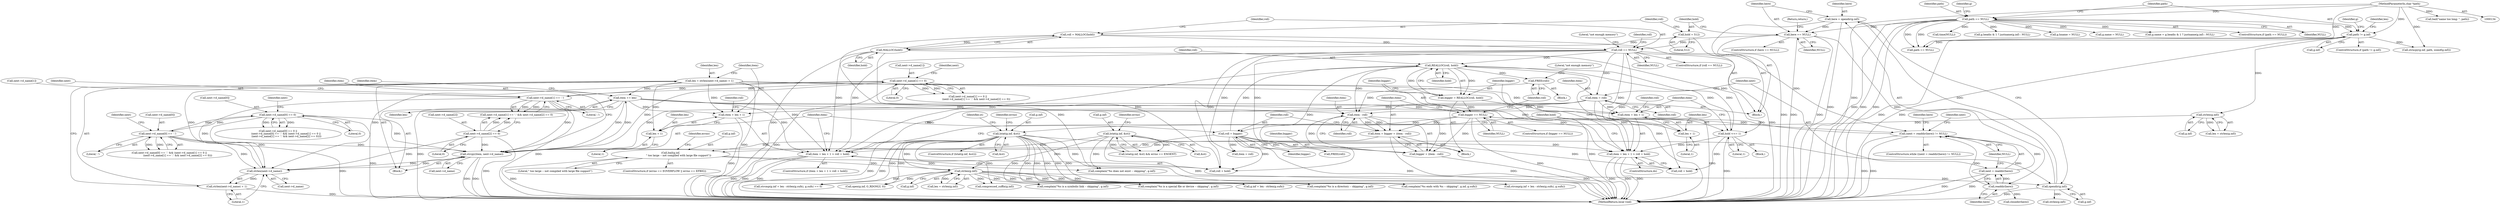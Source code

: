 digraph "0_pigz_fdad1406b3ec809f4954ff7cdf9e99eb18c2458f@API" {
"1000483" [label="(Call,len = strlen(next->d_name) + 1)"];
"1000486" [label="(Call,strlen(next->d_name))"];
"1000460" [label="(Call,next->d_name[1] == 0)"];
"1000468" [label="(Call,next->d_name[1] == '.')"];
"1000475" [label="(Call,next->d_name[2] == 0)"];
"1000444" [label="(Call,next->d_name[0] == 0)"];
"1000452" [label="(Call,next->d_name[0] == '.')"];
"1000541" [label="(Call,strcpy(item, next->d_name))"];
"1000531" [label="(Call,item = bigger + (item - roll))"];
"1000522" [label="(Call,bigger == NULL)"];
"1000516" [label="(Call,bigger = REALLOC(roll, hold))"];
"1000518" [label="(Call,REALLOC(roll, hold))"];
"1000538" [label="(Call,roll = bigger)"];
"1000421" [label="(Call,roll == NULL)"];
"1000416" [label="(Call,roll = MALLOC(hold))"];
"1000418" [label="(Call,MALLOC(hold))"];
"1000413" [label="(Call,hold = 512)"];
"1000409" [label="(Call,here == NULL)"];
"1000402" [label="(Call,here = opendir(g.inf))"];
"1000404" [label="(Call,opendir(g.inf))"];
"1000232" [label="(Call,lstat(g.inf, &st))"];
"1000227" [label="(Call,strlen(g.inf))"];
"1000196" [label="(Call,path != g.inf)"];
"1000148" [label="(Call,path == NULL)"];
"1000135" [label="(MethodParameterIn,char *path)"];
"1000304" [label="(Call,strlen(g.inf))"];
"1000281" [label="(Call,bail(g.inf,\n                    \" too large -- not compiled with large file support\"))"];
"1000264" [label="(Call,lstat(g.inf, &st))"];
"1000504" [label="(Call,hold <<= 1)"];
"1000435" [label="(Call,(next = readdir(here)) != NULL)"];
"1000436" [label="(Call,next = readdir(here))"];
"1000438" [label="(Call,readdir(here))"];
"1000535" [label="(Call,item - roll)"];
"1000431" [label="(Call,item = roll)"];
"1000546" [label="(Call,item += len)"];
"1000483" [label="(Call,len = strlen(next->d_name) + 1)"];
"1000526" [label="(Call,FREE(roll))"];
"1000492" [label="(Call,item + len + 1 > roll + hold)"];
"1000493" [label="(Call,item + len + 1)"];
"1000495" [label="(Call,len + 1)"];
"1000507" [label="(Call,item + len + 1 > roll + hold)"];
"1000508" [label="(Call,item + len + 1)"];
"1000510" [label="(Call,len + 1)"];
"1000485" [label="(Call,strlen(next->d_name) + 1)"];
"1000533" [label="(Call,bigger + (item - roll))"];
"1000538" [label="(Call,roll = bigger)"];
"1000281" [label="(Call,bail(g.inf,\n                    \" too large -- not compiled with large file support\"))"];
"1000782" [label="(Call,g.headis & 1 ? justname(g.inf) : NULL)"];
"1000458" [label="(Literal,'.')"];
"1000695" [label="(Call,g.inf + len - strlen(g.sufx))"];
"1000410" [label="(Identifier,here)"];
"1000222" [label="(Call,bail(\"name too long: \", path))"];
"1000273" [label="(ControlStructure,if (errno == EOVERFLOW || errno == EFBIG))"];
"1000461" [label="(Call,next->d_name[1])"];
"1000421" [label="(Call,roll == NULL)"];
"1000739" [label="(Call,compressed_suffix(g.inf))"];
"1000483" [label="(Call,len = strlen(next->d_name) + 1)"];
"1000439" [label="(Identifier,here)"];
"1000486" [label="(Call,strlen(next->d_name))"];
"1000532" [label="(Identifier,item)"];
"1000425" [label="(Literal,\"not enough memory\")"];
"1000693" [label="(Call,strcmp(g.inf + len - strlen(g.sufx), g.sufx) == 0)"];
"1000443" [label="(Call,next->d_name[0] == 0 ||\n                    (next->d_name[0] == '.' && (next->d_name[1] == 0 ||\n                     (next->d_name[1] == '.' && next->d_name[2] == 0))))"];
"1000519" [label="(Identifier,roll)"];
"1000285" [label="(Literal,\" too large -- not compiled with large file support\")"];
"1000481" [label="(Literal,0)"];
"1000535" [label="(Call,item - roll)"];
"1000445" [label="(Call,next->d_name[0])"];
"1000302" [label="(Call,len = strlen(g.inf))"];
"1000231" [label="(ControlStructure,if (lstat(g.inf, &st)))"];
"1000520" [label="(Identifier,hold)"];
"1000506" [label="(Literal,1)"];
"1000537" [label="(Identifier,roll)"];
"1000432" [label="(Identifier,item)"];
"1000202" [label="(Call,strncpy(g.inf, path, sizeof(g.inf)))"];
"1000440" [label="(Identifier,NULL)"];
"1000529" [label="(Literal,\"not enough memory\")"];
"1000513" [label="(Call,roll + hold)"];
"1000227" [label="(Call,strlen(g.inf))"];
"1000539" [label="(Identifier,roll)"];
"1000287" [label="(Identifier,errno)"];
"1000271" [label="(Identifier,errno)"];
"1000516" [label="(Call,bigger = REALLOC(roll, hold))"];
"1000435" [label="(Call,(next = readdir(here)) != NULL)"];
"1000413" [label="(Call,hold = 512)"];
"1000606" [label="(Call,item = roll)"];
"1000431" [label="(Call,item = roll)"];
"1000471" [label="(Identifier,next)"];
"1000232" [label="(Call,lstat(g.inf, &st))"];
"1000514" [label="(Identifier,roll)"];
"1000521" [label="(ControlStructure,if (bigger == NULL))"];
"1000304" [label="(Call,strlen(g.inf))"];
"1000563" [label="(Call,strlen(g.inf))"];
"1000547" [label="(Identifier,item)"];
"1000811" [label="(Call,g.hname = NULL)"];
"1000412" [label="(Return,return;)"];
"1000282" [label="(Call,g.inf)"];
"1000263" [label="(Call,lstat(g.inf, &st) && errno == ENOENT)"];
"1000534" [label="(Identifier,bigger)"];
"1000415" [label="(Literal,512)"];
"1000526" [label="(Call,FREE(roll))"];
"1000404" [label="(Call,opendir(g.inf))"];
"1000333" [label="(Call,complain(\"%s is a special file or device -- skipping\", g.inf))"];
"1000459" [label="(Call,next->d_name[1] == 0 ||\n                     (next->d_name[1] == '.' && next->d_name[2] == 0))"];
"1000960" [label="(Call,path == NULL)"];
"1000419" [label="(Identifier,hold)"];
"1000450" [label="(Literal,0)"];
"1000508" [label="(Call,item + len + 1)"];
"1000710" [label="(Call,complain(\"%s ends with %s -- skipping\", g.inf, g.sufx))"];
"1000493" [label="(Call,item + len + 1)"];
"1001438" [label="(MethodReturn,local void)"];
"1000162" [label="(Call,g.name = NULL)"];
"1000135" [label="(MethodParameterIn,char *path)"];
"1000204" [label="(Identifier,g)"];
"1000429" [label="(Identifier,roll)"];
"1000778" [label="(Call,g.name = g.headis & 1 ? justname(g.inf) : NULL)"];
"1000497" [label="(Literal,1)"];
"1000504" [label="(Call,hold <<= 1)"];
"1000554" [label="(Identifier,here)"];
"1000533" [label="(Call,bigger + (item - roll))"];
"1000455" [label="(Identifier,next)"];
"1000417" [label="(Identifier,roll)"];
"1000453" [label="(Call,next->d_name[0])"];
"1000523" [label="(Identifier,bigger)"];
"1000437" [label="(Identifier,next)"];
"1000147" [label="(ControlStructure,if (path == NULL))"];
"1000548" [label="(Identifier,len)"];
"1000543" [label="(Call,next->d_name)"];
"1000242" [label="(Identifier,errno)"];
"1000463" [label="(Identifier,next)"];
"1000149" [label="(Identifier,path)"];
"1000546" [label="(Call,item += len)"];
"1000402" [label="(Call,here = opendir(g.inf))"];
"1000233" [label="(Call,g.inf)"];
"1000498" [label="(Call,roll + hold)"];
"1000452" [label="(Call,next->d_name[0] == '.')"];
"1000423" [label="(Identifier,NULL)"];
"1000411" [label="(Identifier,NULL)"];
"1000444" [label="(Call,next->d_name[0] == 0)"];
"1000487" [label="(Call,next->d_name)"];
"1000468" [label="(Call,next->d_name[1] == '.')"];
"1000499" [label="(Identifier,roll)"];
"1000510" [label="(Call,len + 1)"];
"1000466" [label="(Literal,0)"];
"1000495" [label="(Call,len + 1)"];
"1000540" [label="(Identifier,bigger)"];
"1000492" [label="(Call,item + len + 1 > roll + hold)"];
"1000416" [label="(Call,roll = MALLOC(hold))"];
"1000478" [label="(Identifier,next)"];
"1000226" [label="(Identifier,len)"];
"1000451" [label="(Call,next->d_name[0] == '.' && (next->d_name[1] == 0 ||\n                     (next->d_name[1] == '.' && next->d_name[2] == 0)))"];
"1000485" [label="(Call,strlen(next->d_name) + 1)"];
"1000496" [label="(Identifier,len)"];
"1000447" [label="(Identifier,next)"];
"1000408" [label="(ControlStructure,if (here == NULL))"];
"1000522" [label="(Call,bigger == NULL)"];
"1000484" [label="(Identifier,len)"];
"1000511" [label="(Identifier,len)"];
"1000236" [label="(Call,&st)"];
"1000264" [label="(Call,lstat(g.inf, &st))"];
"1000469" [label="(Call,next->d_name[1])"];
"1000460" [label="(Call,next->d_name[1] == 0)"];
"1000507" [label="(Call,item + len + 1 > roll + hold)"];
"1000541" [label="(Call,strcpy(item, next->d_name))"];
"1000150" [label="(Identifier,NULL)"];
"1000305" [label="(Call,g.inf)"];
"1000761" [label="(Call,open(g.inf, O_RDONLY, 0))"];
"1000551" [label="(Identifier,item)"];
"1000525" [label="(Block,)"];
"1000268" [label="(Call,&st)"];
"1000296" [label="(Call,complain(\"%s does not exist -- skipping\", g.inf))"];
"1000474" [label="(Literal,'.')"];
"1000475" [label="(Call,next->d_name[2] == 0)"];
"1000265" [label="(Call,g.inf)"];
"1000509" [label="(Identifier,item)"];
"1000518" [label="(Call,REALLOC(roll, hold))"];
"1000433" [label="(Identifier,roll)"];
"1000313" [label="(Identifier,st)"];
"1000197" [label="(Identifier,path)"];
"1000531" [label="(Call,item = bigger + (item - roll))"];
"1000505" [label="(Identifier,hold)"];
"1000491" [label="(ControlStructure,if (item + len + 1 > roll + hold))"];
"1000467" [label="(Call,next->d_name[1] == '.' && next->d_name[2] == 0)"];
"1000358" [label="(Call,complain(\"%s is a symbolic link -- skipping\", g.inf))"];
"1000414" [label="(Identifier,hold)"];
"1000512" [label="(Literal,1)"];
"1000438" [label="(Call,readdir(here))"];
"1000441" [label="(Block,)"];
"1000501" [label="(Block,)"];
"1000148" [label="(Call,path == NULL)"];
"1000490" [label="(Literal,1)"];
"1000422" [label="(Identifier,roll)"];
"1000378" [label="(Call,complain(\"%s is a directory -- skipping\", g.inf))"];
"1000184" [label="(Call,time(NULL))"];
"1000524" [label="(Identifier,NULL)"];
"1000694" [label="(Call,strcmp(g.inf + len - strlen(g.sufx), g.sufx))"];
"1000553" [label="(Call,closedir(here))"];
"1000403" [label="(Identifier,here)"];
"1000420" [label="(ControlStructure,if (roll == NULL))"];
"1000503" [label="(Block,)"];
"1000228" [label="(Call,g.inf)"];
"1000196" [label="(Call,path != g.inf)"];
"1000536" [label="(Identifier,item)"];
"1000418" [label="(Call,MALLOC(hold))"];
"1000669" [label="(Call,FREE(roll))"];
"1000225" [label="(Call,len = strlen(g.inf))"];
"1000409" [label="(Call,here == NULL)"];
"1000502" [label="(ControlStructure,do)"];
"1000517" [label="(Identifier,bigger)"];
"1000195" [label="(ControlStructure,if (path != g.inf))"];
"1000405" [label="(Call,g.inf)"];
"1000527" [label="(Identifier,roll)"];
"1000476" [label="(Call,next->d_name[2])"];
"1000392" [label="(Block,)"];
"1000198" [label="(Call,g.inf)"];
"1000436" [label="(Call,next = readdir(here))"];
"1000494" [label="(Identifier,item)"];
"1000542" [label="(Identifier,item)"];
"1000434" [label="(ControlStructure,while ((next = readdir(here)) != NULL))"];
"1000154" [label="(Identifier,g)"];
"1000483" -> "1000441"  [label="AST: "];
"1000483" -> "1000485"  [label="CFG: "];
"1000484" -> "1000483"  [label="AST: "];
"1000485" -> "1000483"  [label="AST: "];
"1000494" -> "1000483"  [label="CFG: "];
"1000483" -> "1001438"  [label="DDG: "];
"1000486" -> "1000483"  [label="DDG: "];
"1000483" -> "1000492"  [label="DDG: "];
"1000483" -> "1000493"  [label="DDG: "];
"1000483" -> "1000495"  [label="DDG: "];
"1000483" -> "1000507"  [label="DDG: "];
"1000483" -> "1000508"  [label="DDG: "];
"1000483" -> "1000510"  [label="DDG: "];
"1000483" -> "1000546"  [label="DDG: "];
"1000486" -> "1000485"  [label="AST: "];
"1000486" -> "1000487"  [label="CFG: "];
"1000487" -> "1000486"  [label="AST: "];
"1000490" -> "1000486"  [label="CFG: "];
"1000486" -> "1000485"  [label="DDG: "];
"1000460" -> "1000486"  [label="DDG: "];
"1000475" -> "1000486"  [label="DDG: "];
"1000468" -> "1000486"  [label="DDG: "];
"1000444" -> "1000486"  [label="DDG: "];
"1000541" -> "1000486"  [label="DDG: "];
"1000452" -> "1000486"  [label="DDG: "];
"1000486" -> "1000541"  [label="DDG: "];
"1000460" -> "1000459"  [label="AST: "];
"1000460" -> "1000466"  [label="CFG: "];
"1000461" -> "1000460"  [label="AST: "];
"1000466" -> "1000460"  [label="AST: "];
"1000471" -> "1000460"  [label="CFG: "];
"1000459" -> "1000460"  [label="CFG: "];
"1000460" -> "1001438"  [label="DDG: "];
"1000460" -> "1000459"  [label="DDG: "];
"1000460" -> "1000459"  [label="DDG: "];
"1000468" -> "1000460"  [label="DDG: "];
"1000460" -> "1000468"  [label="DDG: "];
"1000460" -> "1000541"  [label="DDG: "];
"1000468" -> "1000467"  [label="AST: "];
"1000468" -> "1000474"  [label="CFG: "];
"1000469" -> "1000468"  [label="AST: "];
"1000474" -> "1000468"  [label="AST: "];
"1000478" -> "1000468"  [label="CFG: "];
"1000467" -> "1000468"  [label="CFG: "];
"1000468" -> "1001438"  [label="DDG: "];
"1000468" -> "1000467"  [label="DDG: "];
"1000468" -> "1000467"  [label="DDG: "];
"1000468" -> "1000541"  [label="DDG: "];
"1000475" -> "1000467"  [label="AST: "];
"1000475" -> "1000481"  [label="CFG: "];
"1000476" -> "1000475"  [label="AST: "];
"1000481" -> "1000475"  [label="AST: "];
"1000467" -> "1000475"  [label="CFG: "];
"1000475" -> "1001438"  [label="DDG: "];
"1000475" -> "1000467"  [label="DDG: "];
"1000475" -> "1000467"  [label="DDG: "];
"1000475" -> "1000541"  [label="DDG: "];
"1000444" -> "1000443"  [label="AST: "];
"1000444" -> "1000450"  [label="CFG: "];
"1000445" -> "1000444"  [label="AST: "];
"1000450" -> "1000444"  [label="AST: "];
"1000455" -> "1000444"  [label="CFG: "];
"1000443" -> "1000444"  [label="CFG: "];
"1000444" -> "1001438"  [label="DDG: "];
"1000444" -> "1000443"  [label="DDG: "];
"1000444" -> "1000443"  [label="DDG: "];
"1000452" -> "1000444"  [label="DDG: "];
"1000444" -> "1000452"  [label="DDG: "];
"1000444" -> "1000541"  [label="DDG: "];
"1000452" -> "1000451"  [label="AST: "];
"1000452" -> "1000458"  [label="CFG: "];
"1000453" -> "1000452"  [label="AST: "];
"1000458" -> "1000452"  [label="AST: "];
"1000463" -> "1000452"  [label="CFG: "];
"1000451" -> "1000452"  [label="CFG: "];
"1000452" -> "1001438"  [label="DDG: "];
"1000452" -> "1000451"  [label="DDG: "];
"1000452" -> "1000451"  [label="DDG: "];
"1000452" -> "1000541"  [label="DDG: "];
"1000541" -> "1000441"  [label="AST: "];
"1000541" -> "1000543"  [label="CFG: "];
"1000542" -> "1000541"  [label="AST: "];
"1000543" -> "1000541"  [label="AST: "];
"1000547" -> "1000541"  [label="CFG: "];
"1000541" -> "1001438"  [label="DDG: "];
"1000541" -> "1001438"  [label="DDG: "];
"1000531" -> "1000541"  [label="DDG: "];
"1000431" -> "1000541"  [label="DDG: "];
"1000546" -> "1000541"  [label="DDG: "];
"1000541" -> "1000546"  [label="DDG: "];
"1000531" -> "1000501"  [label="AST: "];
"1000531" -> "1000533"  [label="CFG: "];
"1000532" -> "1000531"  [label="AST: "];
"1000533" -> "1000531"  [label="AST: "];
"1000539" -> "1000531"  [label="CFG: "];
"1000531" -> "1001438"  [label="DDG: "];
"1000522" -> "1000531"  [label="DDG: "];
"1000535" -> "1000531"  [label="DDG: "];
"1000535" -> "1000531"  [label="DDG: "];
"1000522" -> "1000521"  [label="AST: "];
"1000522" -> "1000524"  [label="CFG: "];
"1000523" -> "1000522"  [label="AST: "];
"1000524" -> "1000522"  [label="AST: "];
"1000527" -> "1000522"  [label="CFG: "];
"1000532" -> "1000522"  [label="CFG: "];
"1000522" -> "1001438"  [label="DDG: "];
"1000522" -> "1000435"  [label="DDG: "];
"1000516" -> "1000522"  [label="DDG: "];
"1000435" -> "1000522"  [label="DDG: "];
"1000522" -> "1000533"  [label="DDG: "];
"1000522" -> "1000538"  [label="DDG: "];
"1000516" -> "1000501"  [label="AST: "];
"1000516" -> "1000518"  [label="CFG: "];
"1000517" -> "1000516"  [label="AST: "];
"1000518" -> "1000516"  [label="AST: "];
"1000523" -> "1000516"  [label="CFG: "];
"1000516" -> "1001438"  [label="DDG: "];
"1000518" -> "1000516"  [label="DDG: "];
"1000518" -> "1000516"  [label="DDG: "];
"1000518" -> "1000520"  [label="CFG: "];
"1000519" -> "1000518"  [label="AST: "];
"1000520" -> "1000518"  [label="AST: "];
"1000518" -> "1001438"  [label="DDG: "];
"1000518" -> "1000492"  [label="DDG: "];
"1000518" -> "1000498"  [label="DDG: "];
"1000518" -> "1000504"  [label="DDG: "];
"1000538" -> "1000518"  [label="DDG: "];
"1000421" -> "1000518"  [label="DDG: "];
"1000504" -> "1000518"  [label="DDG: "];
"1000518" -> "1000526"  [label="DDG: "];
"1000518" -> "1000535"  [label="DDG: "];
"1000538" -> "1000501"  [label="AST: "];
"1000538" -> "1000540"  [label="CFG: "];
"1000539" -> "1000538"  [label="AST: "];
"1000540" -> "1000538"  [label="AST: "];
"1000542" -> "1000538"  [label="CFG: "];
"1000538" -> "1001438"  [label="DDG: "];
"1000538" -> "1000492"  [label="DDG: "];
"1000538" -> "1000498"  [label="DDG: "];
"1000538" -> "1000507"  [label="DDG: "];
"1000538" -> "1000513"  [label="DDG: "];
"1000538" -> "1000606"  [label="DDG: "];
"1000538" -> "1000669"  [label="DDG: "];
"1000421" -> "1000420"  [label="AST: "];
"1000421" -> "1000423"  [label="CFG: "];
"1000422" -> "1000421"  [label="AST: "];
"1000423" -> "1000421"  [label="AST: "];
"1000425" -> "1000421"  [label="CFG: "];
"1000429" -> "1000421"  [label="CFG: "];
"1000421" -> "1001438"  [label="DDG: "];
"1000416" -> "1000421"  [label="DDG: "];
"1000409" -> "1000421"  [label="DDG: "];
"1000421" -> "1000431"  [label="DDG: "];
"1000421" -> "1000435"  [label="DDG: "];
"1000421" -> "1000492"  [label="DDG: "];
"1000421" -> "1000498"  [label="DDG: "];
"1000421" -> "1000507"  [label="DDG: "];
"1000421" -> "1000513"  [label="DDG: "];
"1000421" -> "1000606"  [label="DDG: "];
"1000421" -> "1000669"  [label="DDG: "];
"1000416" -> "1000392"  [label="AST: "];
"1000416" -> "1000418"  [label="CFG: "];
"1000417" -> "1000416"  [label="AST: "];
"1000418" -> "1000416"  [label="AST: "];
"1000422" -> "1000416"  [label="CFG: "];
"1000416" -> "1001438"  [label="DDG: "];
"1000418" -> "1000416"  [label="DDG: "];
"1000418" -> "1000419"  [label="CFG: "];
"1000419" -> "1000418"  [label="AST: "];
"1000418" -> "1001438"  [label="DDG: "];
"1000413" -> "1000418"  [label="DDG: "];
"1000418" -> "1000492"  [label="DDG: "];
"1000418" -> "1000498"  [label="DDG: "];
"1000418" -> "1000504"  [label="DDG: "];
"1000413" -> "1000392"  [label="AST: "];
"1000413" -> "1000415"  [label="CFG: "];
"1000414" -> "1000413"  [label="AST: "];
"1000415" -> "1000413"  [label="AST: "];
"1000417" -> "1000413"  [label="CFG: "];
"1000409" -> "1000408"  [label="AST: "];
"1000409" -> "1000411"  [label="CFG: "];
"1000410" -> "1000409"  [label="AST: "];
"1000411" -> "1000409"  [label="AST: "];
"1000412" -> "1000409"  [label="CFG: "];
"1000414" -> "1000409"  [label="CFG: "];
"1000409" -> "1001438"  [label="DDG: "];
"1000409" -> "1001438"  [label="DDG: "];
"1000409" -> "1001438"  [label="DDG: "];
"1000402" -> "1000409"  [label="DDG: "];
"1000148" -> "1000409"  [label="DDG: "];
"1000409" -> "1000438"  [label="DDG: "];
"1000402" -> "1000392"  [label="AST: "];
"1000402" -> "1000404"  [label="CFG: "];
"1000403" -> "1000402"  [label="AST: "];
"1000404" -> "1000402"  [label="AST: "];
"1000410" -> "1000402"  [label="CFG: "];
"1000402" -> "1001438"  [label="DDG: "];
"1000404" -> "1000402"  [label="DDG: "];
"1000404" -> "1000405"  [label="CFG: "];
"1000405" -> "1000404"  [label="AST: "];
"1000404" -> "1001438"  [label="DDG: "];
"1000232" -> "1000404"  [label="DDG: "];
"1000304" -> "1000404"  [label="DDG: "];
"1000404" -> "1000563"  [label="DDG: "];
"1000232" -> "1000231"  [label="AST: "];
"1000232" -> "1000236"  [label="CFG: "];
"1000233" -> "1000232"  [label="AST: "];
"1000236" -> "1000232"  [label="AST: "];
"1000242" -> "1000232"  [label="CFG: "];
"1000313" -> "1000232"  [label="CFG: "];
"1000232" -> "1001438"  [label="DDG: "];
"1000232" -> "1001438"  [label="DDG: "];
"1000227" -> "1000232"  [label="DDG: "];
"1000232" -> "1000281"  [label="DDG: "];
"1000232" -> "1000296"  [label="DDG: "];
"1000232" -> "1000304"  [label="DDG: "];
"1000232" -> "1000333"  [label="DDG: "];
"1000232" -> "1000358"  [label="DDG: "];
"1000232" -> "1000378"  [label="DDG: "];
"1000232" -> "1000693"  [label="DDG: "];
"1000232" -> "1000694"  [label="DDG: "];
"1000232" -> "1000695"  [label="DDG: "];
"1000232" -> "1000710"  [label="DDG: "];
"1000232" -> "1000739"  [label="DDG: "];
"1000232" -> "1000761"  [label="DDG: "];
"1000227" -> "1000225"  [label="AST: "];
"1000227" -> "1000228"  [label="CFG: "];
"1000228" -> "1000227"  [label="AST: "];
"1000225" -> "1000227"  [label="CFG: "];
"1000227" -> "1000225"  [label="DDG: "];
"1000196" -> "1000227"  [label="DDG: "];
"1000196" -> "1000195"  [label="AST: "];
"1000196" -> "1000198"  [label="CFG: "];
"1000197" -> "1000196"  [label="AST: "];
"1000198" -> "1000196"  [label="AST: "];
"1000204" -> "1000196"  [label="CFG: "];
"1000226" -> "1000196"  [label="CFG: "];
"1000196" -> "1001438"  [label="DDG: "];
"1000196" -> "1001438"  [label="DDG: "];
"1000148" -> "1000196"  [label="DDG: "];
"1000135" -> "1000196"  [label="DDG: "];
"1000196" -> "1000202"  [label="DDG: "];
"1000196" -> "1000960"  [label="DDG: "];
"1000148" -> "1000147"  [label="AST: "];
"1000148" -> "1000150"  [label="CFG: "];
"1000149" -> "1000148"  [label="AST: "];
"1000150" -> "1000148"  [label="AST: "];
"1000154" -> "1000148"  [label="CFG: "];
"1000197" -> "1000148"  [label="CFG: "];
"1000148" -> "1001438"  [label="DDG: "];
"1000148" -> "1001438"  [label="DDG: "];
"1000148" -> "1001438"  [label="DDG: "];
"1000135" -> "1000148"  [label="DDG: "];
"1000148" -> "1000162"  [label="DDG: "];
"1000148" -> "1000184"  [label="DDG: "];
"1000148" -> "1000778"  [label="DDG: "];
"1000148" -> "1000782"  [label="DDG: "];
"1000148" -> "1000811"  [label="DDG: "];
"1000148" -> "1000960"  [label="DDG: "];
"1000148" -> "1000960"  [label="DDG: "];
"1000135" -> "1000134"  [label="AST: "];
"1000135" -> "1001438"  [label="DDG: "];
"1000135" -> "1000202"  [label="DDG: "];
"1000135" -> "1000222"  [label="DDG: "];
"1000135" -> "1000960"  [label="DDG: "];
"1000304" -> "1000302"  [label="AST: "];
"1000304" -> "1000305"  [label="CFG: "];
"1000305" -> "1000304"  [label="AST: "];
"1000302" -> "1000304"  [label="CFG: "];
"1000304" -> "1000302"  [label="DDG: "];
"1000281" -> "1000304"  [label="DDG: "];
"1000264" -> "1000304"  [label="DDG: "];
"1000304" -> "1000333"  [label="DDG: "];
"1000304" -> "1000358"  [label="DDG: "];
"1000304" -> "1000378"  [label="DDG: "];
"1000304" -> "1000693"  [label="DDG: "];
"1000304" -> "1000694"  [label="DDG: "];
"1000304" -> "1000695"  [label="DDG: "];
"1000304" -> "1000710"  [label="DDG: "];
"1000304" -> "1000739"  [label="DDG: "];
"1000304" -> "1000761"  [label="DDG: "];
"1000281" -> "1000273"  [label="AST: "];
"1000281" -> "1000285"  [label="CFG: "];
"1000282" -> "1000281"  [label="AST: "];
"1000285" -> "1000281"  [label="AST: "];
"1000287" -> "1000281"  [label="CFG: "];
"1000281" -> "1001438"  [label="DDG: "];
"1000264" -> "1000281"  [label="DDG: "];
"1000281" -> "1000296"  [label="DDG: "];
"1000264" -> "1000263"  [label="AST: "];
"1000264" -> "1000268"  [label="CFG: "];
"1000265" -> "1000264"  [label="AST: "];
"1000268" -> "1000264"  [label="AST: "];
"1000271" -> "1000264"  [label="CFG: "];
"1000263" -> "1000264"  [label="CFG: "];
"1000264" -> "1001438"  [label="DDG: "];
"1000264" -> "1000263"  [label="DDG: "];
"1000264" -> "1000263"  [label="DDG: "];
"1000264" -> "1000296"  [label="DDG: "];
"1000504" -> "1000503"  [label="AST: "];
"1000504" -> "1000506"  [label="CFG: "];
"1000505" -> "1000504"  [label="AST: "];
"1000506" -> "1000504"  [label="AST: "];
"1000509" -> "1000504"  [label="CFG: "];
"1000504" -> "1001438"  [label="DDG: "];
"1000504" -> "1000507"  [label="DDG: "];
"1000504" -> "1000513"  [label="DDG: "];
"1000435" -> "1000434"  [label="AST: "];
"1000435" -> "1000440"  [label="CFG: "];
"1000436" -> "1000435"  [label="AST: "];
"1000440" -> "1000435"  [label="AST: "];
"1000447" -> "1000435"  [label="CFG: "];
"1000554" -> "1000435"  [label="CFG: "];
"1000435" -> "1001438"  [label="DDG: "];
"1000435" -> "1001438"  [label="DDG: "];
"1000436" -> "1000435"  [label="DDG: "];
"1000438" -> "1000435"  [label="DDG: "];
"1000436" -> "1000438"  [label="CFG: "];
"1000437" -> "1000436"  [label="AST: "];
"1000438" -> "1000436"  [label="AST: "];
"1000440" -> "1000436"  [label="CFG: "];
"1000436" -> "1001438"  [label="DDG: "];
"1000436" -> "1001438"  [label="DDG: "];
"1000438" -> "1000436"  [label="DDG: "];
"1000438" -> "1000439"  [label="CFG: "];
"1000439" -> "1000438"  [label="AST: "];
"1000438" -> "1000553"  [label="DDG: "];
"1000535" -> "1000533"  [label="AST: "];
"1000535" -> "1000537"  [label="CFG: "];
"1000536" -> "1000535"  [label="AST: "];
"1000537" -> "1000535"  [label="AST: "];
"1000533" -> "1000535"  [label="CFG: "];
"1000535" -> "1000533"  [label="DDG: "];
"1000535" -> "1000533"  [label="DDG: "];
"1000431" -> "1000535"  [label="DDG: "];
"1000546" -> "1000535"  [label="DDG: "];
"1000526" -> "1000535"  [label="DDG: "];
"1000431" -> "1000392"  [label="AST: "];
"1000431" -> "1000433"  [label="CFG: "];
"1000432" -> "1000431"  [label="AST: "];
"1000433" -> "1000431"  [label="AST: "];
"1000437" -> "1000431"  [label="CFG: "];
"1000431" -> "1000492"  [label="DDG: "];
"1000431" -> "1000493"  [label="DDG: "];
"1000431" -> "1000507"  [label="DDG: "];
"1000431" -> "1000508"  [label="DDG: "];
"1000546" -> "1000441"  [label="AST: "];
"1000546" -> "1000548"  [label="CFG: "];
"1000547" -> "1000546"  [label="AST: "];
"1000548" -> "1000546"  [label="AST: "];
"1000551" -> "1000546"  [label="CFG: "];
"1000546" -> "1001438"  [label="DDG: "];
"1000546" -> "1000492"  [label="DDG: "];
"1000546" -> "1000493"  [label="DDG: "];
"1000546" -> "1000507"  [label="DDG: "];
"1000546" -> "1000508"  [label="DDG: "];
"1000526" -> "1000525"  [label="AST: "];
"1000526" -> "1000527"  [label="CFG: "];
"1000527" -> "1000526"  [label="AST: "];
"1000529" -> "1000526"  [label="CFG: "];
"1000492" -> "1000491"  [label="AST: "];
"1000492" -> "1000498"  [label="CFG: "];
"1000493" -> "1000492"  [label="AST: "];
"1000498" -> "1000492"  [label="AST: "];
"1000505" -> "1000492"  [label="CFG: "];
"1000542" -> "1000492"  [label="CFG: "];
"1000492" -> "1001438"  [label="DDG: "];
"1000492" -> "1001438"  [label="DDG: "];
"1000492" -> "1001438"  [label="DDG: "];
"1000493" -> "1000495"  [label="CFG: "];
"1000494" -> "1000493"  [label="AST: "];
"1000495" -> "1000493"  [label="AST: "];
"1000499" -> "1000493"  [label="CFG: "];
"1000493" -> "1001438"  [label="DDG: "];
"1000495" -> "1000497"  [label="CFG: "];
"1000496" -> "1000495"  [label="AST: "];
"1000497" -> "1000495"  [label="AST: "];
"1000507" -> "1000502"  [label="AST: "];
"1000507" -> "1000513"  [label="CFG: "];
"1000508" -> "1000507"  [label="AST: "];
"1000513" -> "1000507"  [label="AST: "];
"1000505" -> "1000507"  [label="CFG: "];
"1000517" -> "1000507"  [label="CFG: "];
"1000507" -> "1001438"  [label="DDG: "];
"1000507" -> "1001438"  [label="DDG: "];
"1000507" -> "1001438"  [label="DDG: "];
"1000508" -> "1000510"  [label="CFG: "];
"1000509" -> "1000508"  [label="AST: "];
"1000510" -> "1000508"  [label="AST: "];
"1000514" -> "1000508"  [label="CFG: "];
"1000508" -> "1001438"  [label="DDG: "];
"1000510" -> "1000512"  [label="CFG: "];
"1000511" -> "1000510"  [label="AST: "];
"1000512" -> "1000510"  [label="AST: "];
"1000485" -> "1000490"  [label="CFG: "];
"1000490" -> "1000485"  [label="AST: "];
"1000485" -> "1001438"  [label="DDG: "];
"1000534" -> "1000533"  [label="AST: "];
"1000533" -> "1001438"  [label="DDG: "];
}

